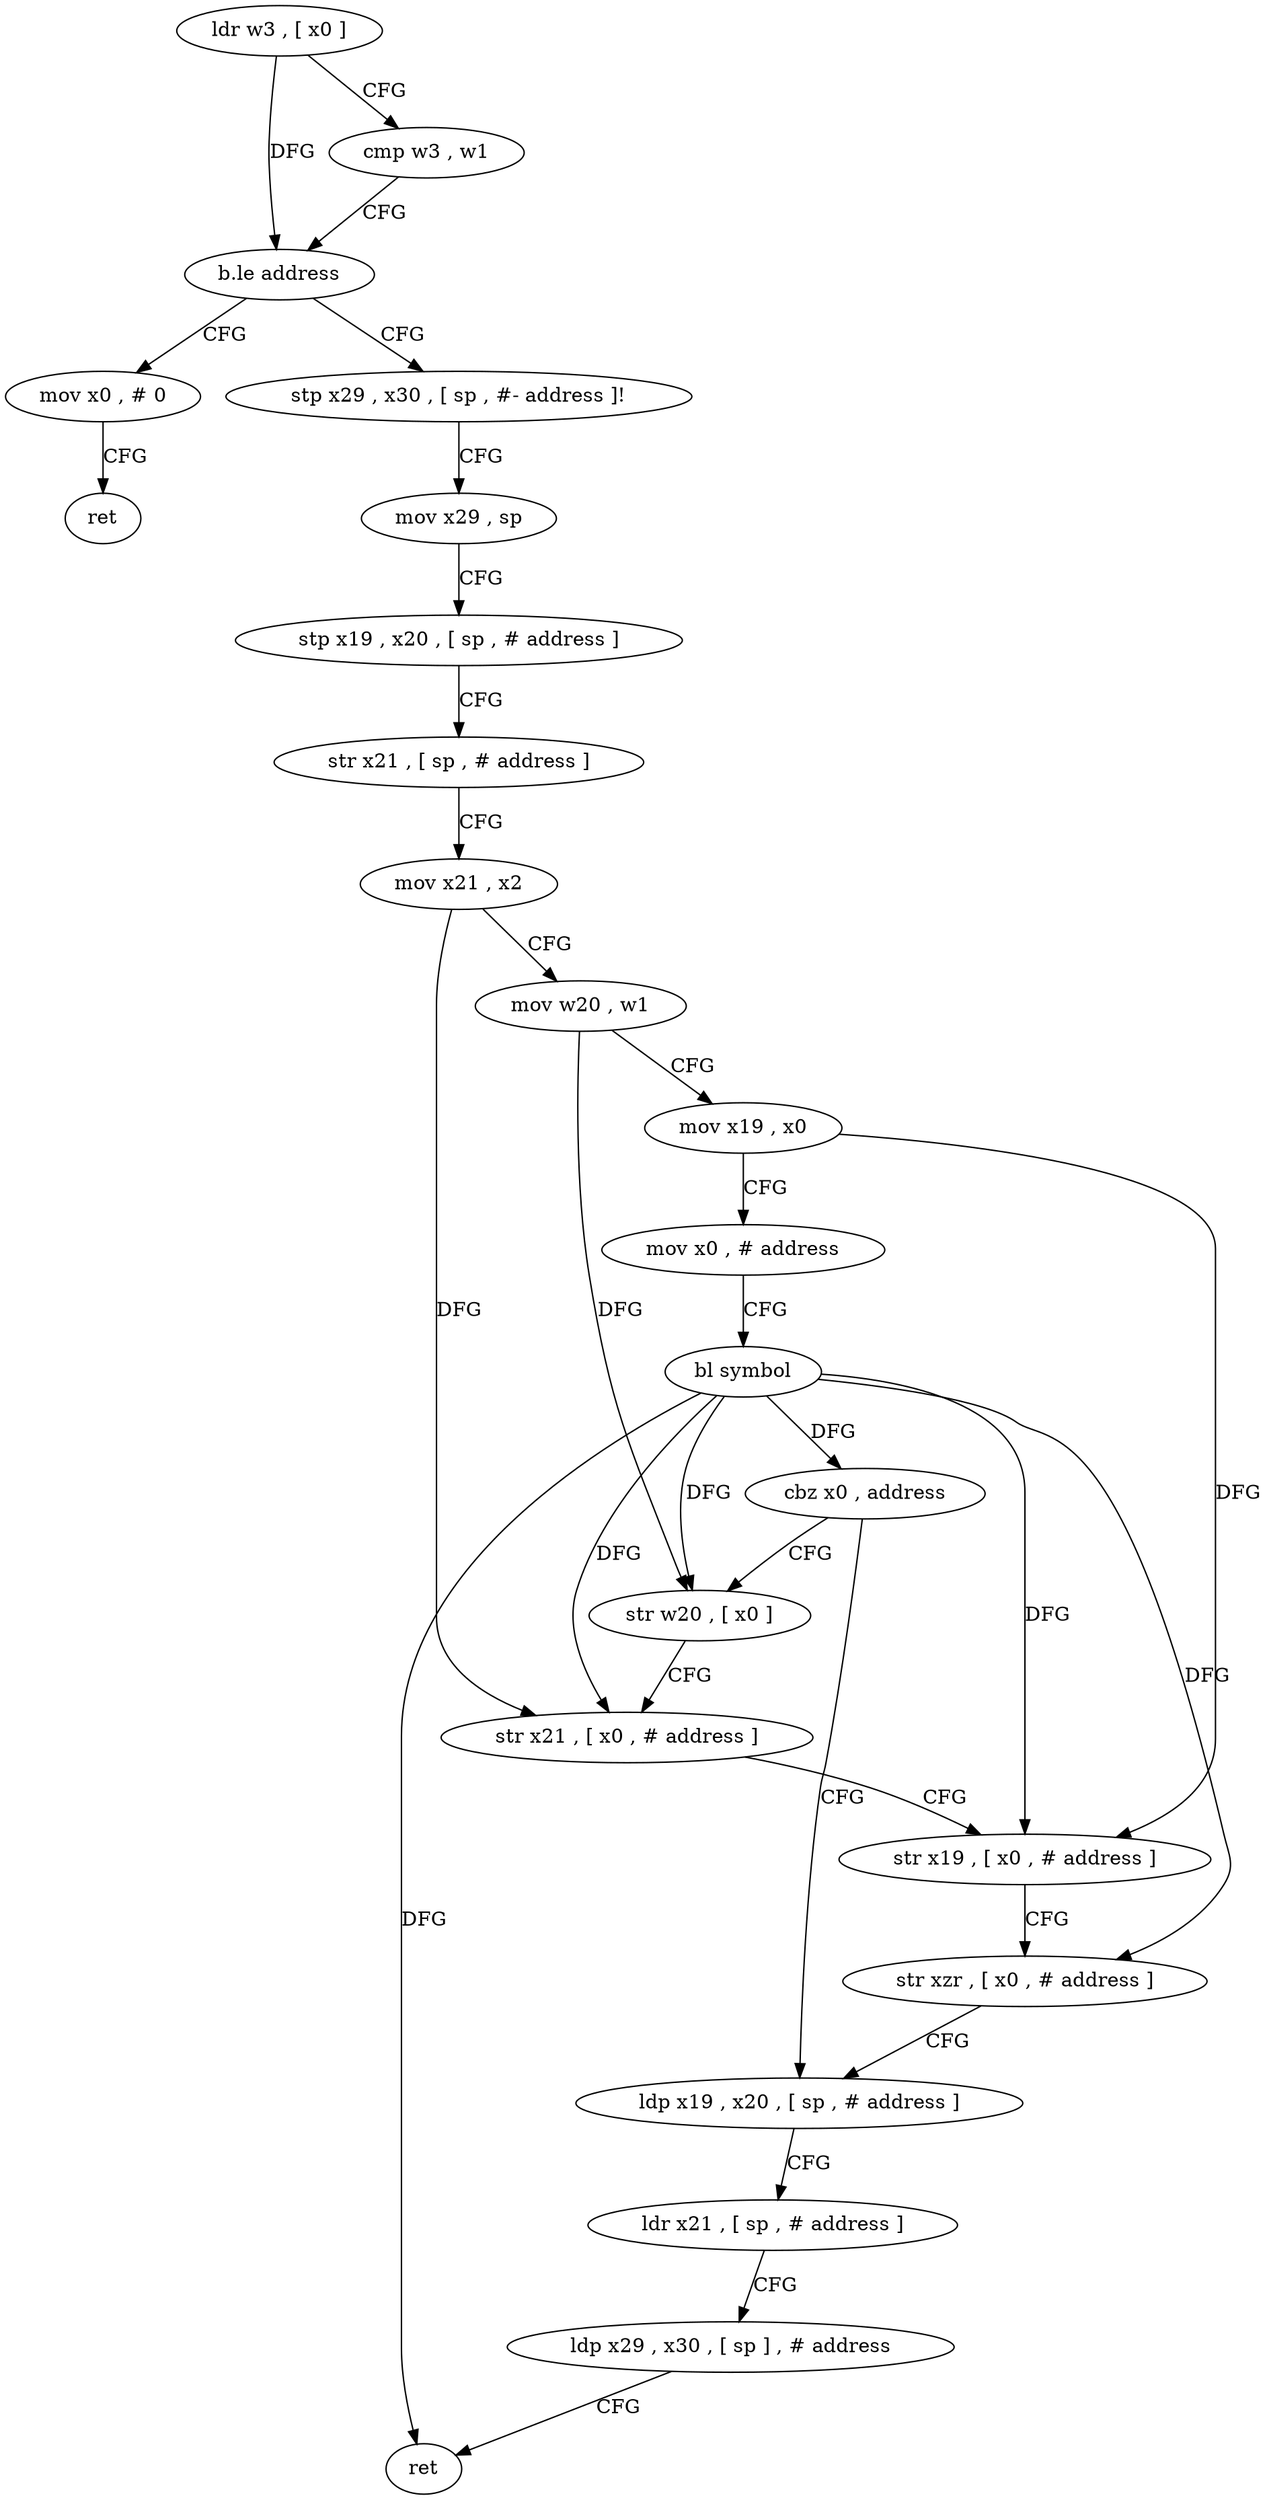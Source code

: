 digraph "func" {
"77412" [label = "ldr w3 , [ x0 ]" ]
"77416" [label = "cmp w3 , w1" ]
"77420" [label = "b.le address" ]
"77496" [label = "mov x0 , # 0" ]
"77424" [label = "stp x29 , x30 , [ sp , #- address ]!" ]
"77500" [label = "ret" ]
"77428" [label = "mov x29 , sp" ]
"77432" [label = "stp x19 , x20 , [ sp , # address ]" ]
"77436" [label = "str x21 , [ sp , # address ]" ]
"77440" [label = "mov x21 , x2" ]
"77444" [label = "mov w20 , w1" ]
"77448" [label = "mov x19 , x0" ]
"77452" [label = "mov x0 , # address" ]
"77456" [label = "bl symbol" ]
"77460" [label = "cbz x0 , address" ]
"77480" [label = "ldp x19 , x20 , [ sp , # address ]" ]
"77464" [label = "str w20 , [ x0 ]" ]
"77484" [label = "ldr x21 , [ sp , # address ]" ]
"77488" [label = "ldp x29 , x30 , [ sp ] , # address" ]
"77492" [label = "ret" ]
"77468" [label = "str x21 , [ x0 , # address ]" ]
"77472" [label = "str x19 , [ x0 , # address ]" ]
"77476" [label = "str xzr , [ x0 , # address ]" ]
"77412" -> "77416" [ label = "CFG" ]
"77412" -> "77420" [ label = "DFG" ]
"77416" -> "77420" [ label = "CFG" ]
"77420" -> "77496" [ label = "CFG" ]
"77420" -> "77424" [ label = "CFG" ]
"77496" -> "77500" [ label = "CFG" ]
"77424" -> "77428" [ label = "CFG" ]
"77428" -> "77432" [ label = "CFG" ]
"77432" -> "77436" [ label = "CFG" ]
"77436" -> "77440" [ label = "CFG" ]
"77440" -> "77444" [ label = "CFG" ]
"77440" -> "77468" [ label = "DFG" ]
"77444" -> "77448" [ label = "CFG" ]
"77444" -> "77464" [ label = "DFG" ]
"77448" -> "77452" [ label = "CFG" ]
"77448" -> "77472" [ label = "DFG" ]
"77452" -> "77456" [ label = "CFG" ]
"77456" -> "77460" [ label = "DFG" ]
"77456" -> "77492" [ label = "DFG" ]
"77456" -> "77464" [ label = "DFG" ]
"77456" -> "77468" [ label = "DFG" ]
"77456" -> "77472" [ label = "DFG" ]
"77456" -> "77476" [ label = "DFG" ]
"77460" -> "77480" [ label = "CFG" ]
"77460" -> "77464" [ label = "CFG" ]
"77480" -> "77484" [ label = "CFG" ]
"77464" -> "77468" [ label = "CFG" ]
"77484" -> "77488" [ label = "CFG" ]
"77488" -> "77492" [ label = "CFG" ]
"77468" -> "77472" [ label = "CFG" ]
"77472" -> "77476" [ label = "CFG" ]
"77476" -> "77480" [ label = "CFG" ]
}
